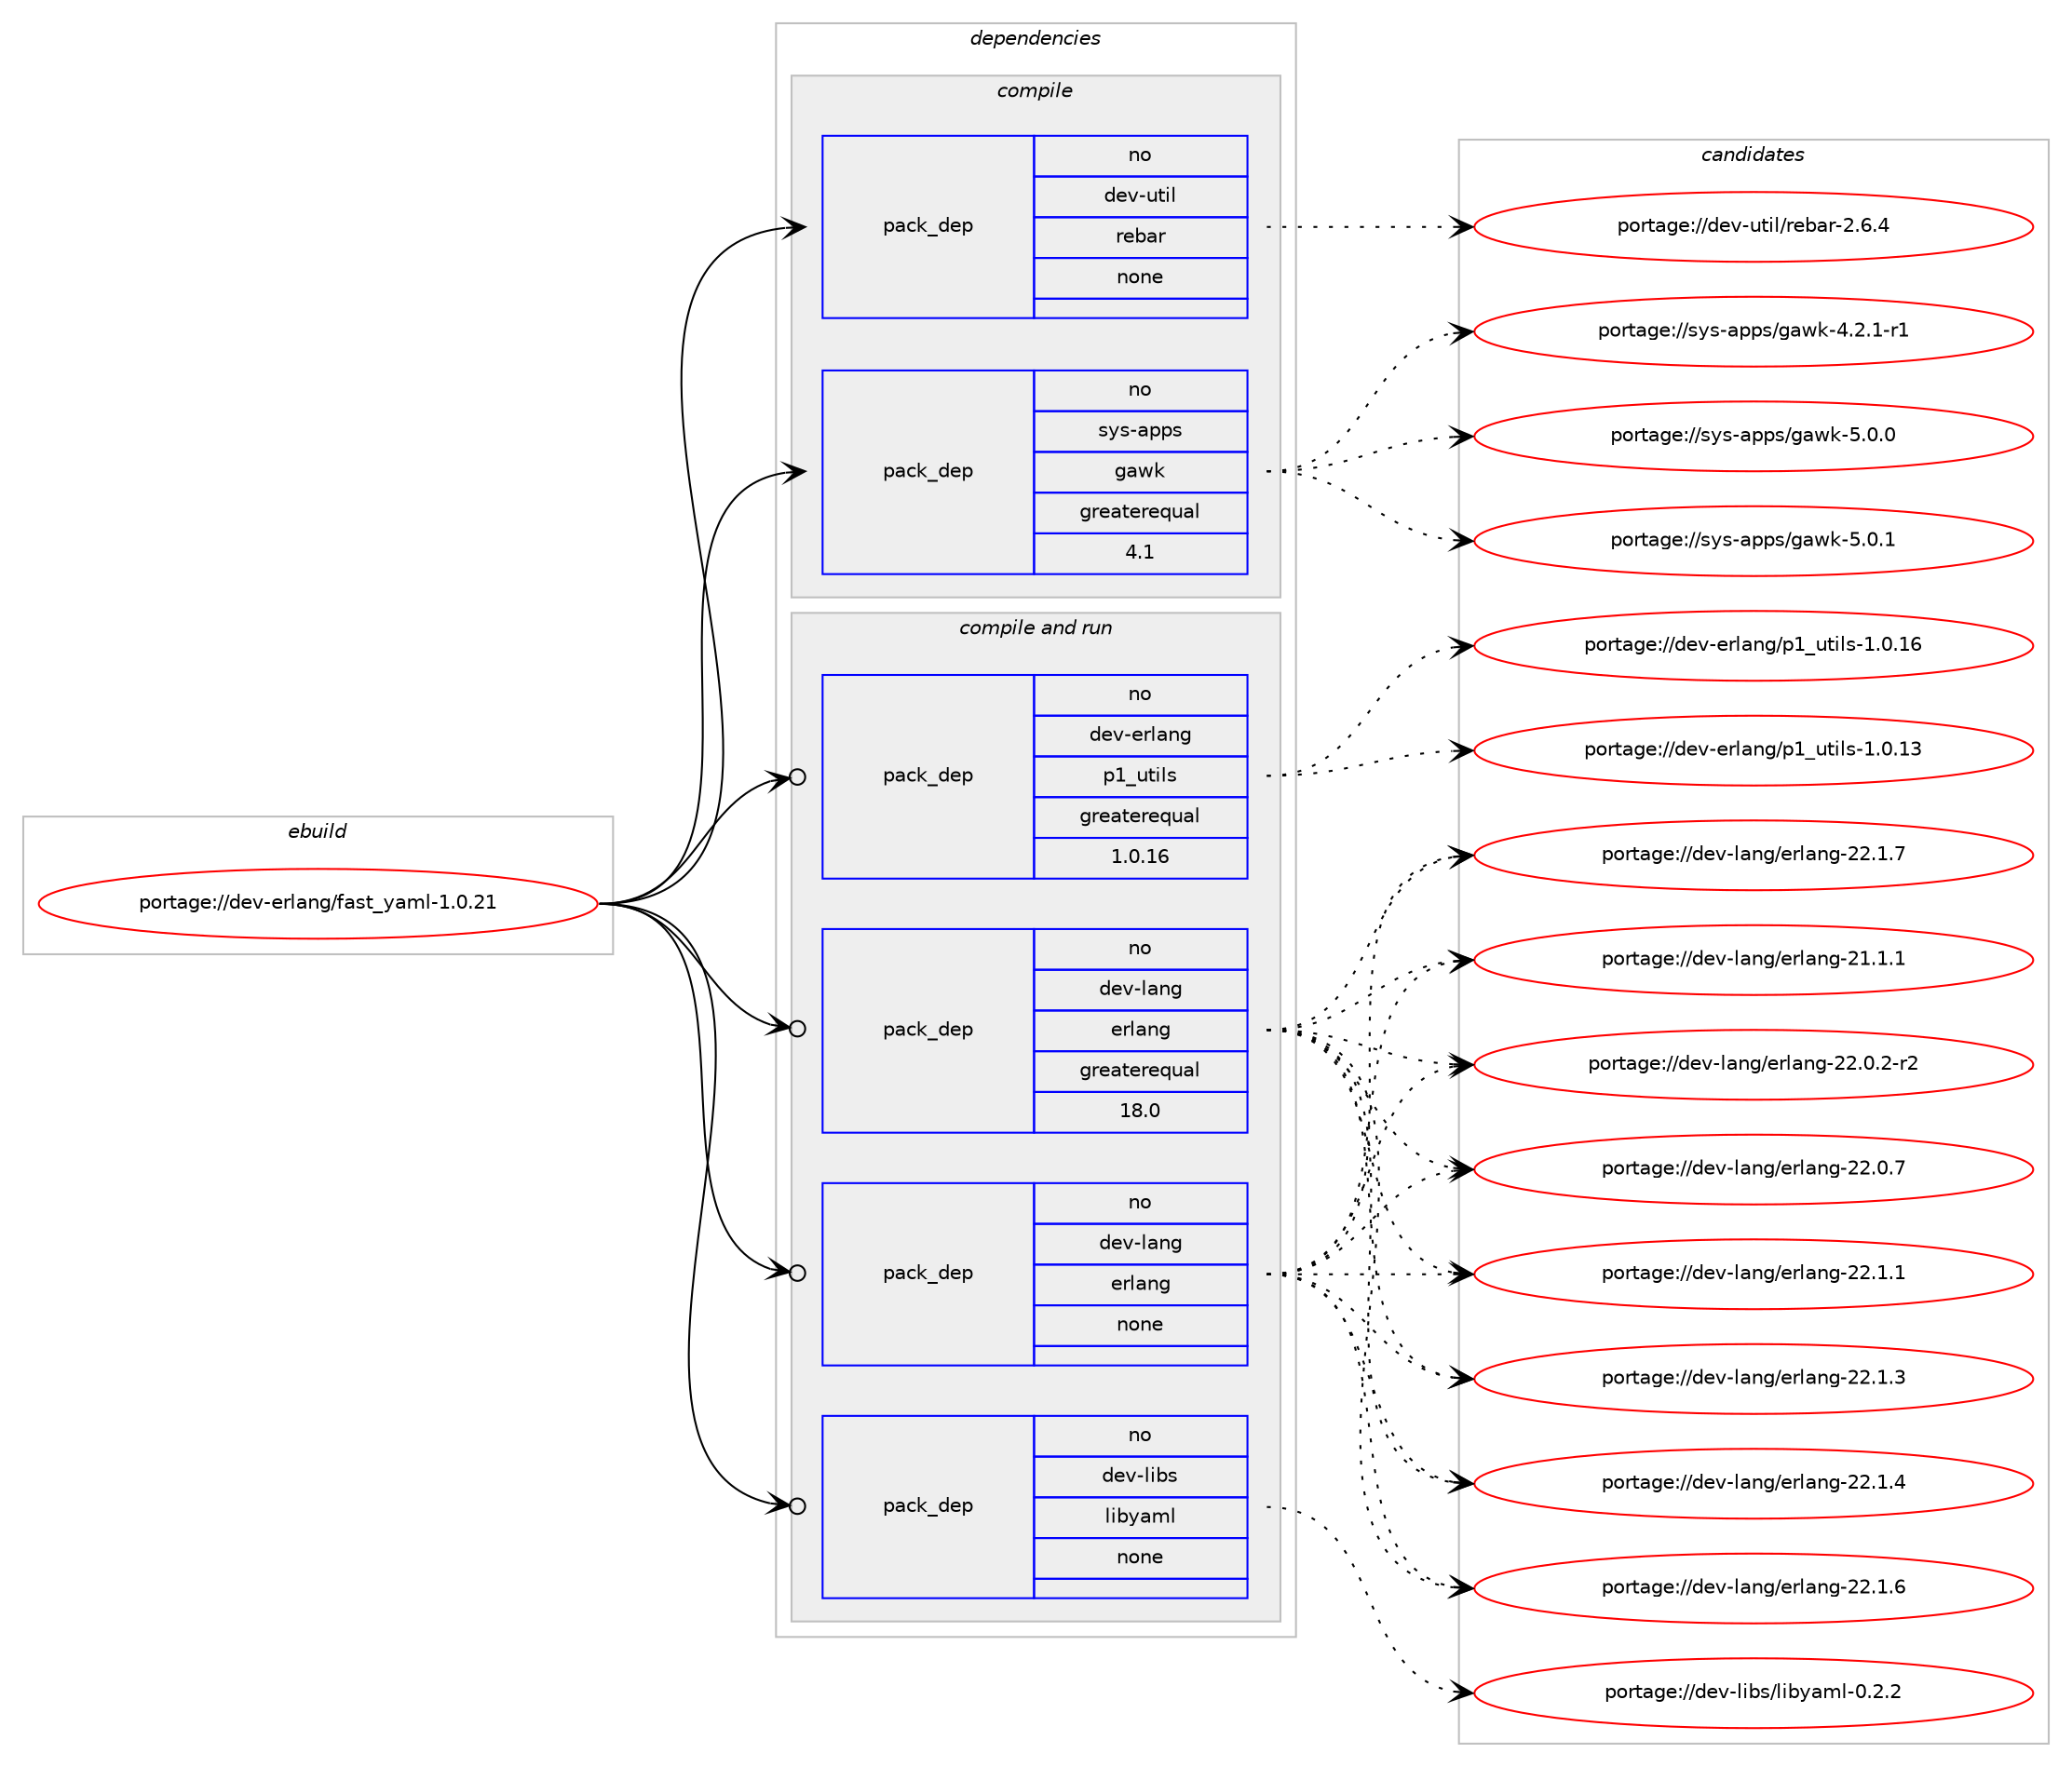 digraph prolog {

# *************
# Graph options
# *************

newrank=true;
concentrate=true;
compound=true;
graph [rankdir=LR,fontname=Helvetica,fontsize=10,ranksep=1.5];#, ranksep=2.5, nodesep=0.2];
edge  [arrowhead=vee];
node  [fontname=Helvetica,fontsize=10];

# **********
# The ebuild
# **********

subgraph cluster_leftcol {
color=gray;
rank=same;
label=<<i>ebuild</i>>;
id [label="portage://dev-erlang/fast_yaml-1.0.21", color=red, width=4, href="../dev-erlang/fast_yaml-1.0.21.svg"];
}

# ****************
# The dependencies
# ****************

subgraph cluster_midcol {
color=gray;
label=<<i>dependencies</i>>;
subgraph cluster_compile {
fillcolor="#eeeeee";
style=filled;
label=<<i>compile</i>>;
subgraph pack44719 {
dependency59907 [label=<<TABLE BORDER="0" CELLBORDER="1" CELLSPACING="0" CELLPADDING="4" WIDTH="220"><TR><TD ROWSPAN="6" CELLPADDING="30">pack_dep</TD></TR><TR><TD WIDTH="110">no</TD></TR><TR><TD>dev-util</TD></TR><TR><TD>rebar</TD></TR><TR><TD>none</TD></TR><TR><TD></TD></TR></TABLE>>, shape=none, color=blue];
}
id:e -> dependency59907:w [weight=20,style="solid",arrowhead="vee"];
subgraph pack44720 {
dependency59908 [label=<<TABLE BORDER="0" CELLBORDER="1" CELLSPACING="0" CELLPADDING="4" WIDTH="220"><TR><TD ROWSPAN="6" CELLPADDING="30">pack_dep</TD></TR><TR><TD WIDTH="110">no</TD></TR><TR><TD>sys-apps</TD></TR><TR><TD>gawk</TD></TR><TR><TD>greaterequal</TD></TR><TR><TD>4.1</TD></TR></TABLE>>, shape=none, color=blue];
}
id:e -> dependency59908:w [weight=20,style="solid",arrowhead="vee"];
}
subgraph cluster_compileandrun {
fillcolor="#eeeeee";
style=filled;
label=<<i>compile and run</i>>;
subgraph pack44721 {
dependency59909 [label=<<TABLE BORDER="0" CELLBORDER="1" CELLSPACING="0" CELLPADDING="4" WIDTH="220"><TR><TD ROWSPAN="6" CELLPADDING="30">pack_dep</TD></TR><TR><TD WIDTH="110">no</TD></TR><TR><TD>dev-erlang</TD></TR><TR><TD>p1_utils</TD></TR><TR><TD>greaterequal</TD></TR><TR><TD>1.0.16</TD></TR></TABLE>>, shape=none, color=blue];
}
id:e -> dependency59909:w [weight=20,style="solid",arrowhead="odotvee"];
subgraph pack44722 {
dependency59910 [label=<<TABLE BORDER="0" CELLBORDER="1" CELLSPACING="0" CELLPADDING="4" WIDTH="220"><TR><TD ROWSPAN="6" CELLPADDING="30">pack_dep</TD></TR><TR><TD WIDTH="110">no</TD></TR><TR><TD>dev-lang</TD></TR><TR><TD>erlang</TD></TR><TR><TD>greaterequal</TD></TR><TR><TD>18.0</TD></TR></TABLE>>, shape=none, color=blue];
}
id:e -> dependency59910:w [weight=20,style="solid",arrowhead="odotvee"];
subgraph pack44723 {
dependency59911 [label=<<TABLE BORDER="0" CELLBORDER="1" CELLSPACING="0" CELLPADDING="4" WIDTH="220"><TR><TD ROWSPAN="6" CELLPADDING="30">pack_dep</TD></TR><TR><TD WIDTH="110">no</TD></TR><TR><TD>dev-lang</TD></TR><TR><TD>erlang</TD></TR><TR><TD>none</TD></TR><TR><TD></TD></TR></TABLE>>, shape=none, color=blue];
}
id:e -> dependency59911:w [weight=20,style="solid",arrowhead="odotvee"];
subgraph pack44724 {
dependency59912 [label=<<TABLE BORDER="0" CELLBORDER="1" CELLSPACING="0" CELLPADDING="4" WIDTH="220"><TR><TD ROWSPAN="6" CELLPADDING="30">pack_dep</TD></TR><TR><TD WIDTH="110">no</TD></TR><TR><TD>dev-libs</TD></TR><TR><TD>libyaml</TD></TR><TR><TD>none</TD></TR><TR><TD></TD></TR></TABLE>>, shape=none, color=blue];
}
id:e -> dependency59912:w [weight=20,style="solid",arrowhead="odotvee"];
}
subgraph cluster_run {
fillcolor="#eeeeee";
style=filled;
label=<<i>run</i>>;
}
}

# **************
# The candidates
# **************

subgraph cluster_choices {
rank=same;
color=gray;
label=<<i>candidates</i>>;

subgraph choice44719 {
color=black;
nodesep=1;
choiceportage10010111845117116105108471141019897114455046544652 [label="portage://dev-util/rebar-2.6.4", color=red, width=4,href="../dev-util/rebar-2.6.4.svg"];
dependency59907:e -> choiceportage10010111845117116105108471141019897114455046544652:w [style=dotted,weight="100"];
}
subgraph choice44720 {
color=black;
nodesep=1;
choiceportage115121115459711211211547103971191074552465046494511449 [label="portage://sys-apps/gawk-4.2.1-r1", color=red, width=4,href="../sys-apps/gawk-4.2.1-r1.svg"];
choiceportage11512111545971121121154710397119107455346484648 [label="portage://sys-apps/gawk-5.0.0", color=red, width=4,href="../sys-apps/gawk-5.0.0.svg"];
choiceportage11512111545971121121154710397119107455346484649 [label="portage://sys-apps/gawk-5.0.1", color=red, width=4,href="../sys-apps/gawk-5.0.1.svg"];
dependency59908:e -> choiceportage115121115459711211211547103971191074552465046494511449:w [style=dotted,weight="100"];
dependency59908:e -> choiceportage11512111545971121121154710397119107455346484648:w [style=dotted,weight="100"];
dependency59908:e -> choiceportage11512111545971121121154710397119107455346484649:w [style=dotted,weight="100"];
}
subgraph choice44721 {
color=black;
nodesep=1;
choiceportage100101118451011141089711010347112499511711610510811545494648464951 [label="portage://dev-erlang/p1_utils-1.0.13", color=red, width=4,href="../dev-erlang/p1_utils-1.0.13.svg"];
choiceportage100101118451011141089711010347112499511711610510811545494648464954 [label="portage://dev-erlang/p1_utils-1.0.16", color=red, width=4,href="../dev-erlang/p1_utils-1.0.16.svg"];
dependency59909:e -> choiceportage100101118451011141089711010347112499511711610510811545494648464951:w [style=dotted,weight="100"];
dependency59909:e -> choiceportage100101118451011141089711010347112499511711610510811545494648464954:w [style=dotted,weight="100"];
}
subgraph choice44722 {
color=black;
nodesep=1;
choiceportage1001011184510897110103471011141089711010345504946494649 [label="portage://dev-lang/erlang-21.1.1", color=red, width=4,href="../dev-lang/erlang-21.1.1.svg"];
choiceportage10010111845108971101034710111410897110103455050464846504511450 [label="portage://dev-lang/erlang-22.0.2-r2", color=red, width=4,href="../dev-lang/erlang-22.0.2-r2.svg"];
choiceportage1001011184510897110103471011141089711010345505046484655 [label="portage://dev-lang/erlang-22.0.7", color=red, width=4,href="../dev-lang/erlang-22.0.7.svg"];
choiceportage1001011184510897110103471011141089711010345505046494649 [label="portage://dev-lang/erlang-22.1.1", color=red, width=4,href="../dev-lang/erlang-22.1.1.svg"];
choiceportage1001011184510897110103471011141089711010345505046494651 [label="portage://dev-lang/erlang-22.1.3", color=red, width=4,href="../dev-lang/erlang-22.1.3.svg"];
choiceportage1001011184510897110103471011141089711010345505046494652 [label="portage://dev-lang/erlang-22.1.4", color=red, width=4,href="../dev-lang/erlang-22.1.4.svg"];
choiceportage1001011184510897110103471011141089711010345505046494654 [label="portage://dev-lang/erlang-22.1.6", color=red, width=4,href="../dev-lang/erlang-22.1.6.svg"];
choiceportage1001011184510897110103471011141089711010345505046494655 [label="portage://dev-lang/erlang-22.1.7", color=red, width=4,href="../dev-lang/erlang-22.1.7.svg"];
dependency59910:e -> choiceportage1001011184510897110103471011141089711010345504946494649:w [style=dotted,weight="100"];
dependency59910:e -> choiceportage10010111845108971101034710111410897110103455050464846504511450:w [style=dotted,weight="100"];
dependency59910:e -> choiceportage1001011184510897110103471011141089711010345505046484655:w [style=dotted,weight="100"];
dependency59910:e -> choiceportage1001011184510897110103471011141089711010345505046494649:w [style=dotted,weight="100"];
dependency59910:e -> choiceportage1001011184510897110103471011141089711010345505046494651:w [style=dotted,weight="100"];
dependency59910:e -> choiceportage1001011184510897110103471011141089711010345505046494652:w [style=dotted,weight="100"];
dependency59910:e -> choiceportage1001011184510897110103471011141089711010345505046494654:w [style=dotted,weight="100"];
dependency59910:e -> choiceportage1001011184510897110103471011141089711010345505046494655:w [style=dotted,weight="100"];
}
subgraph choice44723 {
color=black;
nodesep=1;
choiceportage1001011184510897110103471011141089711010345504946494649 [label="portage://dev-lang/erlang-21.1.1", color=red, width=4,href="../dev-lang/erlang-21.1.1.svg"];
choiceportage10010111845108971101034710111410897110103455050464846504511450 [label="portage://dev-lang/erlang-22.0.2-r2", color=red, width=4,href="../dev-lang/erlang-22.0.2-r2.svg"];
choiceportage1001011184510897110103471011141089711010345505046484655 [label="portage://dev-lang/erlang-22.0.7", color=red, width=4,href="../dev-lang/erlang-22.0.7.svg"];
choiceportage1001011184510897110103471011141089711010345505046494649 [label="portage://dev-lang/erlang-22.1.1", color=red, width=4,href="../dev-lang/erlang-22.1.1.svg"];
choiceportage1001011184510897110103471011141089711010345505046494651 [label="portage://dev-lang/erlang-22.1.3", color=red, width=4,href="../dev-lang/erlang-22.1.3.svg"];
choiceportage1001011184510897110103471011141089711010345505046494652 [label="portage://dev-lang/erlang-22.1.4", color=red, width=4,href="../dev-lang/erlang-22.1.4.svg"];
choiceportage1001011184510897110103471011141089711010345505046494654 [label="portage://dev-lang/erlang-22.1.6", color=red, width=4,href="../dev-lang/erlang-22.1.6.svg"];
choiceportage1001011184510897110103471011141089711010345505046494655 [label="portage://dev-lang/erlang-22.1.7", color=red, width=4,href="../dev-lang/erlang-22.1.7.svg"];
dependency59911:e -> choiceportage1001011184510897110103471011141089711010345504946494649:w [style=dotted,weight="100"];
dependency59911:e -> choiceportage10010111845108971101034710111410897110103455050464846504511450:w [style=dotted,weight="100"];
dependency59911:e -> choiceportage1001011184510897110103471011141089711010345505046484655:w [style=dotted,weight="100"];
dependency59911:e -> choiceportage1001011184510897110103471011141089711010345505046494649:w [style=dotted,weight="100"];
dependency59911:e -> choiceportage1001011184510897110103471011141089711010345505046494651:w [style=dotted,weight="100"];
dependency59911:e -> choiceportage1001011184510897110103471011141089711010345505046494652:w [style=dotted,weight="100"];
dependency59911:e -> choiceportage1001011184510897110103471011141089711010345505046494654:w [style=dotted,weight="100"];
dependency59911:e -> choiceportage1001011184510897110103471011141089711010345505046494655:w [style=dotted,weight="100"];
}
subgraph choice44724 {
color=black;
nodesep=1;
choiceportage1001011184510810598115471081059812197109108454846504650 [label="portage://dev-libs/libyaml-0.2.2", color=red, width=4,href="../dev-libs/libyaml-0.2.2.svg"];
dependency59912:e -> choiceportage1001011184510810598115471081059812197109108454846504650:w [style=dotted,weight="100"];
}
}

}
